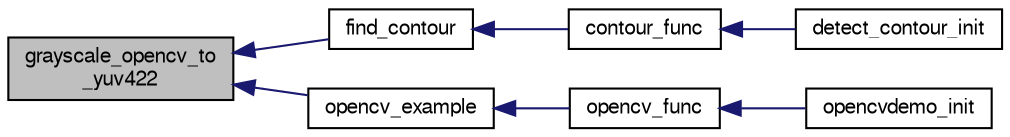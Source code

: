 digraph "grayscale_opencv_to_yuv422"
{
  edge [fontname="FreeSans",fontsize="10",labelfontname="FreeSans",labelfontsize="10"];
  node [fontname="FreeSans",fontsize="10",shape=record];
  rankdir="LR";
  Node1 [label="grayscale_opencv_to\l_yuv422",height=0.2,width=0.4,color="black", fillcolor="grey75", style="filled", fontcolor="black"];
  Node1 -> Node2 [dir="back",color="midnightblue",fontsize="10",style="solid",fontname="FreeSans"];
  Node2 [label="find_contour",height=0.2,width=0.4,color="black", fillcolor="white", style="filled",URL="$opencv__contour_8h.html#a5d0a4da8f4b60fca715ba8bd55b19214"];
  Node2 -> Node3 [dir="back",color="midnightblue",fontsize="10",style="solid",fontname="FreeSans"];
  Node3 [label="contour_func",height=0.2,width=0.4,color="black", fillcolor="white", style="filled",URL="$detect__contour_8c.html#a2c150edb3def23762411403c8bcbb82b"];
  Node3 -> Node4 [dir="back",color="midnightblue",fontsize="10",style="solid",fontname="FreeSans"];
  Node4 [label="detect_contour_init",height=0.2,width=0.4,color="black", fillcolor="white", style="filled",URL="$detect__contour_8h.html#a036a42163f78df4cd62571fe108efbf1"];
  Node1 -> Node5 [dir="back",color="midnightblue",fontsize="10",style="solid",fontname="FreeSans"];
  Node5 [label="opencv_example",height=0.2,width=0.4,color="black", fillcolor="white", style="filled",URL="$opencv__example_8h.html#a6e9d13abcf561943ebba60b0b5f43565"];
  Node5 -> Node6 [dir="back",color="midnightblue",fontsize="10",style="solid",fontname="FreeSans"];
  Node6 [label="opencv_func",height=0.2,width=0.4,color="black", fillcolor="white", style="filled",URL="$cv__opencvdemo_8c.html#a8784b3fc20a615728bcc08abbad1d215"];
  Node6 -> Node7 [dir="back",color="midnightblue",fontsize="10",style="solid",fontname="FreeSans"];
  Node7 [label="opencvdemo_init",height=0.2,width=0.4,color="black", fillcolor="white", style="filled",URL="$cv__opencvdemo_8h.html#ad6b89073e490f7f45751cf66f4b97c4b"];
}
